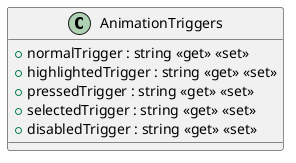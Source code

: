 @startuml
class AnimationTriggers {
    + normalTrigger : string <<get>> <<set>>
    + highlightedTrigger : string <<get>> <<set>>
    + pressedTrigger : string <<get>> <<set>>
    + selectedTrigger : string <<get>> <<set>>
    + disabledTrigger : string <<get>> <<set>>
}
@enduml
